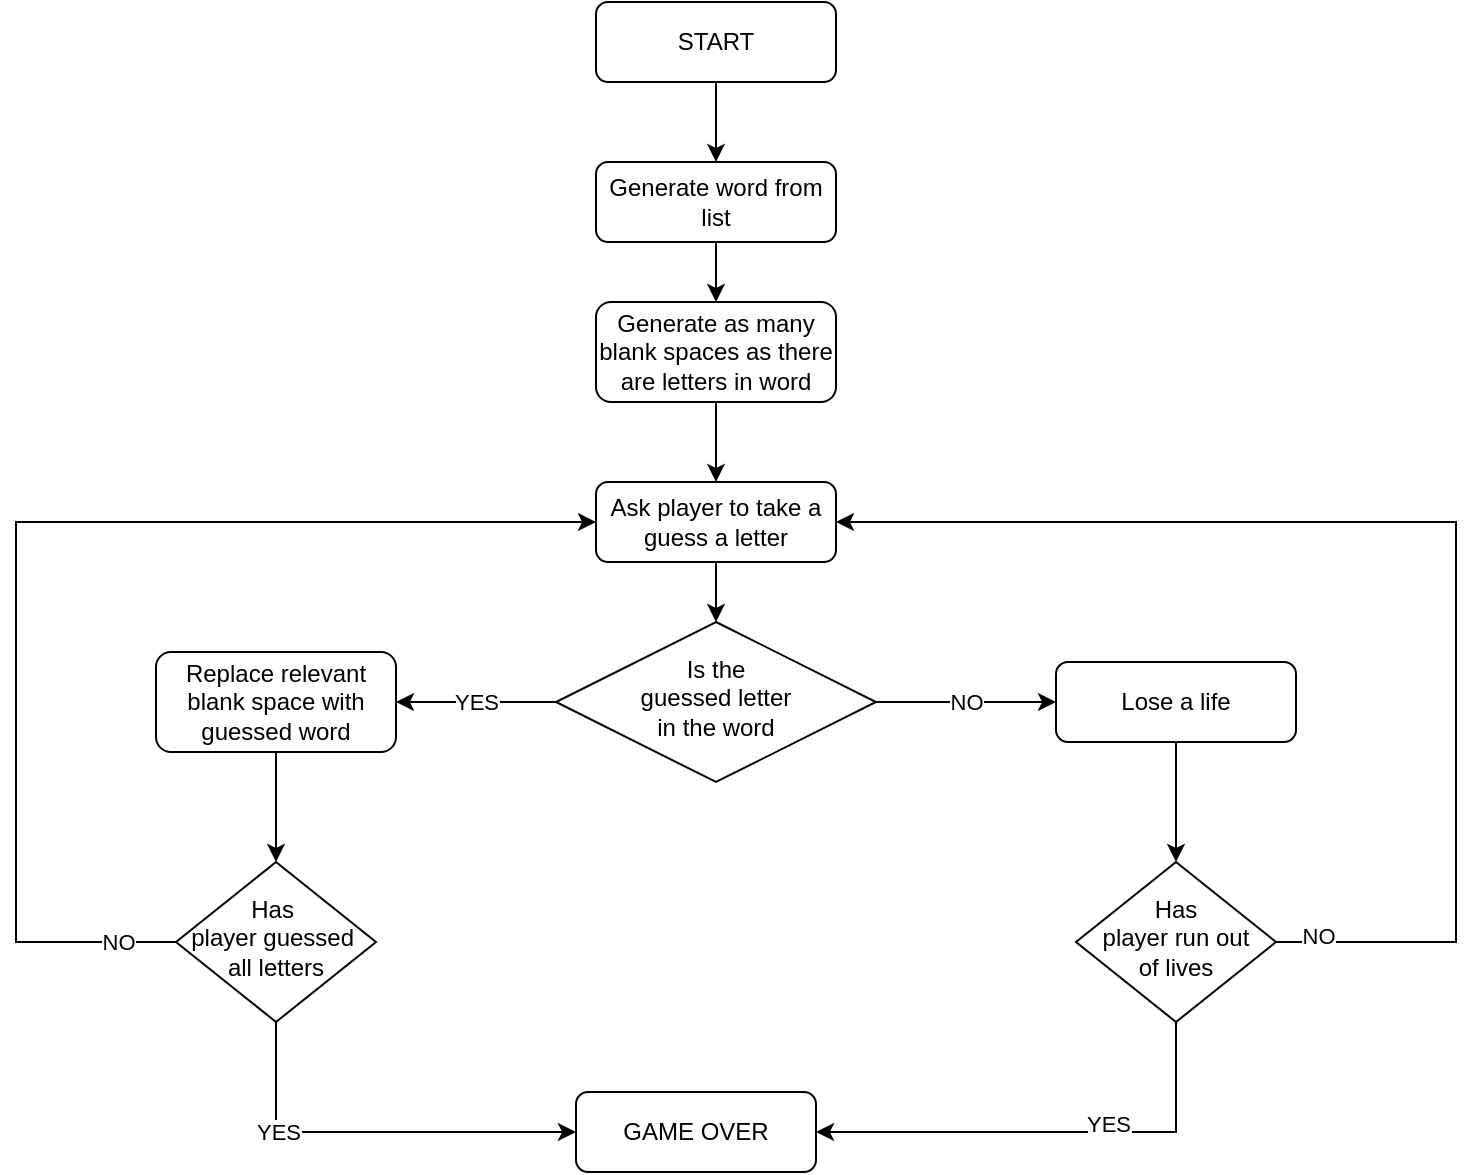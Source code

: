 <mxfile version="13.9.9" type="device"><diagram id="C5RBs43oDa-KdzZeNtuy" name="Page-1"><mxGraphModel dx="1024" dy="592" grid="1" gridSize="10" guides="1" tooltips="1" connect="1" arrows="1" fold="1" page="1" pageScale="1" pageWidth="827" pageHeight="1169" math="0" shadow="0"><root><mxCell id="WIyWlLk6GJQsqaUBKTNV-0"/><mxCell id="WIyWlLk6GJQsqaUBKTNV-1" parent="WIyWlLk6GJQsqaUBKTNV-0"/><mxCell id="Va1ldrARgXSu2-j9s-Qx-8" value="" style="edgeStyle=orthogonalEdgeStyle;rounded=0;orthogonalLoop=1;jettySize=auto;html=1;" edge="1" parent="WIyWlLk6GJQsqaUBKTNV-1" source="WIyWlLk6GJQsqaUBKTNV-3" target="WIyWlLk6GJQsqaUBKTNV-12"><mxGeometry relative="1" as="geometry"/></mxCell><mxCell id="WIyWlLk6GJQsqaUBKTNV-3" value="Generate as many blank spaces as there are letters in word" style="rounded=1;whiteSpace=wrap;html=1;fontSize=12;glass=0;strokeWidth=1;shadow=0;direction=west;" parent="WIyWlLk6GJQsqaUBKTNV-1" vertex="1"><mxGeometry x="340" y="190" width="120" height="50" as="geometry"/></mxCell><mxCell id="Va1ldrARgXSu2-j9s-Qx-12" value="NO" style="edgeStyle=orthogonalEdgeStyle;rounded=0;orthogonalLoop=1;jettySize=auto;html=1;" edge="1" parent="WIyWlLk6GJQsqaUBKTNV-1" source="WIyWlLk6GJQsqaUBKTNV-6" target="WIyWlLk6GJQsqaUBKTNV-7"><mxGeometry relative="1" as="geometry"/></mxCell><mxCell id="Va1ldrARgXSu2-j9s-Qx-14" value="YES" style="edgeStyle=orthogonalEdgeStyle;rounded=0;orthogonalLoop=1;jettySize=auto;html=1;" edge="1" parent="WIyWlLk6GJQsqaUBKTNV-1" source="WIyWlLk6GJQsqaUBKTNV-6" target="WIyWlLk6GJQsqaUBKTNV-11"><mxGeometry relative="1" as="geometry"/></mxCell><mxCell id="WIyWlLk6GJQsqaUBKTNV-6" value="Is the &lt;br&gt;guessed letter &lt;br&gt;in the word" style="rhombus;whiteSpace=wrap;html=1;shadow=0;fontFamily=Helvetica;fontSize=12;align=center;strokeWidth=1;spacing=6;spacingTop=-4;" parent="WIyWlLk6GJQsqaUBKTNV-1" vertex="1"><mxGeometry x="320" y="350" width="160" height="80" as="geometry"/></mxCell><mxCell id="Va1ldrARgXSu2-j9s-Qx-13" value="" style="edgeStyle=orthogonalEdgeStyle;rounded=0;orthogonalLoop=1;jettySize=auto;html=1;" edge="1" parent="WIyWlLk6GJQsqaUBKTNV-1" source="WIyWlLk6GJQsqaUBKTNV-7" target="WIyWlLk6GJQsqaUBKTNV-10"><mxGeometry relative="1" as="geometry"/></mxCell><mxCell id="WIyWlLk6GJQsqaUBKTNV-7" value="Lose a life" style="rounded=1;whiteSpace=wrap;html=1;fontSize=12;glass=0;strokeWidth=1;shadow=0;" parent="WIyWlLk6GJQsqaUBKTNV-1" vertex="1"><mxGeometry x="570" y="370" width="120" height="40" as="geometry"/></mxCell><mxCell id="Va1ldrARgXSu2-j9s-Qx-17" value="" style="edgeStyle=orthogonalEdgeStyle;rounded=0;orthogonalLoop=1;jettySize=auto;html=1;" edge="1" parent="WIyWlLk6GJQsqaUBKTNV-1" source="WIyWlLk6GJQsqaUBKTNV-10" target="Va1ldrARgXSu2-j9s-Qx-11"><mxGeometry relative="1" as="geometry"><Array as="points"><mxPoint x="630" y="605"/></Array></mxGeometry></mxCell><mxCell id="Va1ldrARgXSu2-j9s-Qx-25" value="YES" style="edgeLabel;html=1;align=center;verticalAlign=middle;resizable=0;points=[];" vertex="1" connectable="0" parent="Va1ldrARgXSu2-j9s-Qx-17"><mxGeometry x="-0.24" y="-4" relative="1" as="geometry"><mxPoint as="offset"/></mxGeometry></mxCell><mxCell id="Va1ldrARgXSu2-j9s-Qx-23" style="edgeStyle=orthogonalEdgeStyle;rounded=0;orthogonalLoop=1;jettySize=auto;html=1;entryX=1;entryY=0.5;entryDx=0;entryDy=0;" edge="1" parent="WIyWlLk6GJQsqaUBKTNV-1" source="WIyWlLk6GJQsqaUBKTNV-10" target="WIyWlLk6GJQsqaUBKTNV-12"><mxGeometry relative="1" as="geometry"><Array as="points"><mxPoint x="770" y="510"/><mxPoint x="770" y="300"/></Array></mxGeometry></mxCell><mxCell id="Va1ldrARgXSu2-j9s-Qx-24" value="NO" style="edgeLabel;html=1;align=center;verticalAlign=middle;resizable=0;points=[];" vertex="1" connectable="0" parent="Va1ldrARgXSu2-j9s-Qx-23"><mxGeometry x="-0.933" y="3" relative="1" as="geometry"><mxPoint as="offset"/></mxGeometry></mxCell><mxCell id="WIyWlLk6GJQsqaUBKTNV-10" value="Has &lt;br&gt;player run out &lt;br&gt;of lives" style="rhombus;whiteSpace=wrap;html=1;shadow=0;fontFamily=Helvetica;fontSize=12;align=center;strokeWidth=1;spacing=6;spacingTop=-4;" parent="WIyWlLk6GJQsqaUBKTNV-1" vertex="1"><mxGeometry x="580" y="470" width="100" height="80" as="geometry"/></mxCell><mxCell id="Va1ldrARgXSu2-j9s-Qx-15" value="" style="edgeStyle=orthogonalEdgeStyle;rounded=0;orthogonalLoop=1;jettySize=auto;html=1;" edge="1" parent="WIyWlLk6GJQsqaUBKTNV-1" source="WIyWlLk6GJQsqaUBKTNV-11" target="Va1ldrARgXSu2-j9s-Qx-10"><mxGeometry relative="1" as="geometry"/></mxCell><mxCell id="WIyWlLk6GJQsqaUBKTNV-11" value="Replace relevant blank space with guessed word" style="rounded=1;whiteSpace=wrap;html=1;fontSize=12;glass=0;strokeWidth=1;shadow=0;" parent="WIyWlLk6GJQsqaUBKTNV-1" vertex="1"><mxGeometry x="120" y="365" width="120" height="50" as="geometry"/></mxCell><mxCell id="Va1ldrARgXSu2-j9s-Qx-9" value="" style="edgeStyle=orthogonalEdgeStyle;rounded=0;orthogonalLoop=1;jettySize=auto;html=1;" edge="1" parent="WIyWlLk6GJQsqaUBKTNV-1" source="WIyWlLk6GJQsqaUBKTNV-12" target="WIyWlLk6GJQsqaUBKTNV-6"><mxGeometry relative="1" as="geometry"/></mxCell><mxCell id="WIyWlLk6GJQsqaUBKTNV-12" value="Ask player to take a guess a letter" style="rounded=1;whiteSpace=wrap;html=1;fontSize=12;glass=0;strokeWidth=1;shadow=0;" parent="WIyWlLk6GJQsqaUBKTNV-1" vertex="1"><mxGeometry x="340" y="280" width="120" height="40" as="geometry"/></mxCell><mxCell id="Va1ldrARgXSu2-j9s-Qx-5" style="edgeStyle=orthogonalEdgeStyle;rounded=0;orthogonalLoop=1;jettySize=auto;html=1;exitX=0.5;exitY=0;exitDx=0;exitDy=0;entryX=0.5;entryY=1;entryDx=0;entryDy=0;" edge="1" parent="WIyWlLk6GJQsqaUBKTNV-1" source="Va1ldrARgXSu2-j9s-Qx-1" target="WIyWlLk6GJQsqaUBKTNV-3"><mxGeometry relative="1" as="geometry"/></mxCell><mxCell id="Va1ldrARgXSu2-j9s-Qx-1" value="Generate word from list" style="rounded=1;whiteSpace=wrap;html=1;fontSize=12;glass=0;strokeWidth=1;shadow=0;direction=west;" vertex="1" parent="WIyWlLk6GJQsqaUBKTNV-1"><mxGeometry x="340" y="120" width="120" height="40" as="geometry"/></mxCell><mxCell id="Va1ldrARgXSu2-j9s-Qx-6" value="" style="edgeStyle=orthogonalEdgeStyle;rounded=0;orthogonalLoop=1;jettySize=auto;html=1;" edge="1" parent="WIyWlLk6GJQsqaUBKTNV-1" source="Va1ldrARgXSu2-j9s-Qx-2" target="Va1ldrARgXSu2-j9s-Qx-1"><mxGeometry relative="1" as="geometry"/></mxCell><mxCell id="Va1ldrARgXSu2-j9s-Qx-2" value="START" style="rounded=1;whiteSpace=wrap;html=1;fontSize=12;glass=0;strokeWidth=1;shadow=0;direction=west;" vertex="1" parent="WIyWlLk6GJQsqaUBKTNV-1"><mxGeometry x="340" y="40" width="120" height="40" as="geometry"/></mxCell><mxCell id="Va1ldrARgXSu2-j9s-Qx-16" value="YES" style="edgeStyle=orthogonalEdgeStyle;rounded=0;orthogonalLoop=1;jettySize=auto;html=1;" edge="1" parent="WIyWlLk6GJQsqaUBKTNV-1" source="Va1ldrARgXSu2-j9s-Qx-10" target="Va1ldrARgXSu2-j9s-Qx-11"><mxGeometry x="-0.455" relative="1" as="geometry"><Array as="points"><mxPoint x="180" y="605"/></Array><mxPoint as="offset"/></mxGeometry></mxCell><mxCell id="Va1ldrARgXSu2-j9s-Qx-21" style="edgeStyle=orthogonalEdgeStyle;rounded=0;orthogonalLoop=1;jettySize=auto;html=1;entryX=0;entryY=0.5;entryDx=0;entryDy=0;" edge="1" parent="WIyWlLk6GJQsqaUBKTNV-1" source="Va1ldrARgXSu2-j9s-Qx-10" target="WIyWlLk6GJQsqaUBKTNV-12"><mxGeometry relative="1" as="geometry"><Array as="points"><mxPoint x="50" y="510"/><mxPoint x="50" y="300"/></Array></mxGeometry></mxCell><mxCell id="Va1ldrARgXSu2-j9s-Qx-26" value="NO" style="edgeLabel;html=1;align=center;verticalAlign=middle;resizable=0;points=[];" vertex="1" connectable="0" parent="Va1ldrARgXSu2-j9s-Qx-21"><mxGeometry x="-0.77" y="-3" relative="1" as="geometry"><mxPoint x="37" y="3" as="offset"/></mxGeometry></mxCell><mxCell id="Va1ldrARgXSu2-j9s-Qx-10" value="Has&amp;nbsp;&lt;br&gt;player guessed&amp;nbsp;&lt;br&gt;all letters" style="rhombus;whiteSpace=wrap;html=1;shadow=0;fontFamily=Helvetica;fontSize=12;align=center;strokeWidth=1;spacing=6;spacingTop=-4;" vertex="1" parent="WIyWlLk6GJQsqaUBKTNV-1"><mxGeometry x="130" y="470" width="100" height="80" as="geometry"/></mxCell><mxCell id="Va1ldrARgXSu2-j9s-Qx-11" value="GAME OVER" style="rounded=1;whiteSpace=wrap;html=1;fontSize=12;glass=0;strokeWidth=1;shadow=0;" vertex="1" parent="WIyWlLk6GJQsqaUBKTNV-1"><mxGeometry x="330" y="585" width="120" height="40" as="geometry"/></mxCell></root></mxGraphModel></diagram></mxfile>